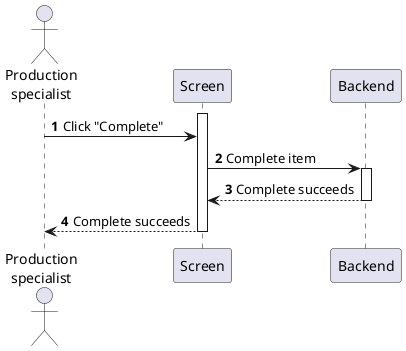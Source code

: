 @startuml production-order-complete
autonumber

actor "Production\nspecialist" as a
participant Screen as f
participant Backend as b

activate f
a -> f : Click "Complete"
f -> b : Complete item
activate b
return Complete succeeds
f --> a : Complete succeeds
deactivate f
@enduml